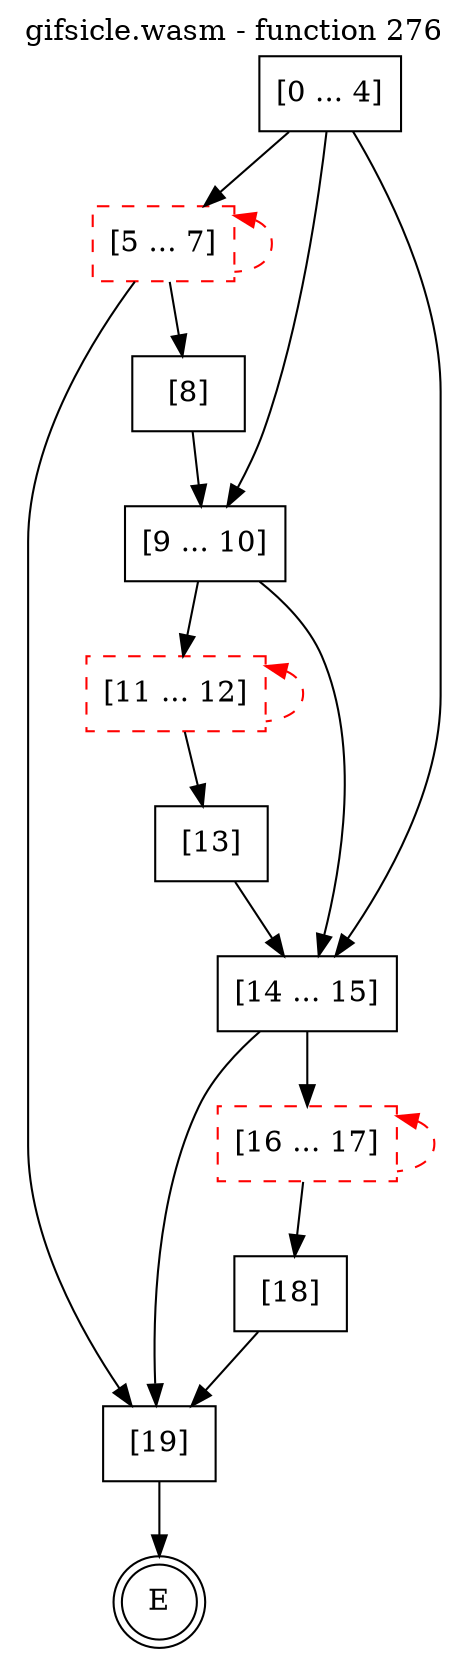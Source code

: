 digraph finite_state_machine {
    label = "gifsicle.wasm - function 276"
    labelloc =  t
    labelfontsize = 16
    labelfontcolor = black
    labelfontname = "Helvetica"
    node [shape = doublecircle]; E ;
    node [shape = box];
    node [shape=box, color=black, style=solid] 0[label="[0 ... 4]"]
    node [shape=box, color=red, style=dashed] 5[label="[5 ... 7]"]
    node [shape=box, color=black, style=solid] 8[label="[8]"]
    node [shape=box, color=black, style=solid] 9[label="[9 ... 10]"]
    node [shape=box, color=red, style=dashed] 11[label="[11 ... 12]"]
    node [shape=box, color=black, style=solid] 13[label="[13]"]
    node [shape=box, color=black, style=solid] 14[label="[14 ... 15]"]
    node [shape=box, color=red, style=dashed] 16[label="[16 ... 17]"]
    node [shape=box, color=black, style=solid] 18[label="[18]"]
    node [shape=box, color=black, style=solid] 19[label="[19]"]
    0 -> 5;
    0 -> 9;
    0 -> 14;
    5 -> 8;
    5 -> 19;
    5 -> 5[style="dashed" color="red" dir=back];
    8 -> 9;
    9 -> 11;
    9 -> 14;
    11 -> 13;
    11 -> 11[style="dashed" color="red" dir=back];
    13 -> 14;
    14 -> 16;
    14 -> 19;
    16 -> 18;
    16 -> 16[style="dashed" color="red" dir=back];
    18 -> 19;
    19 -> E;
}
